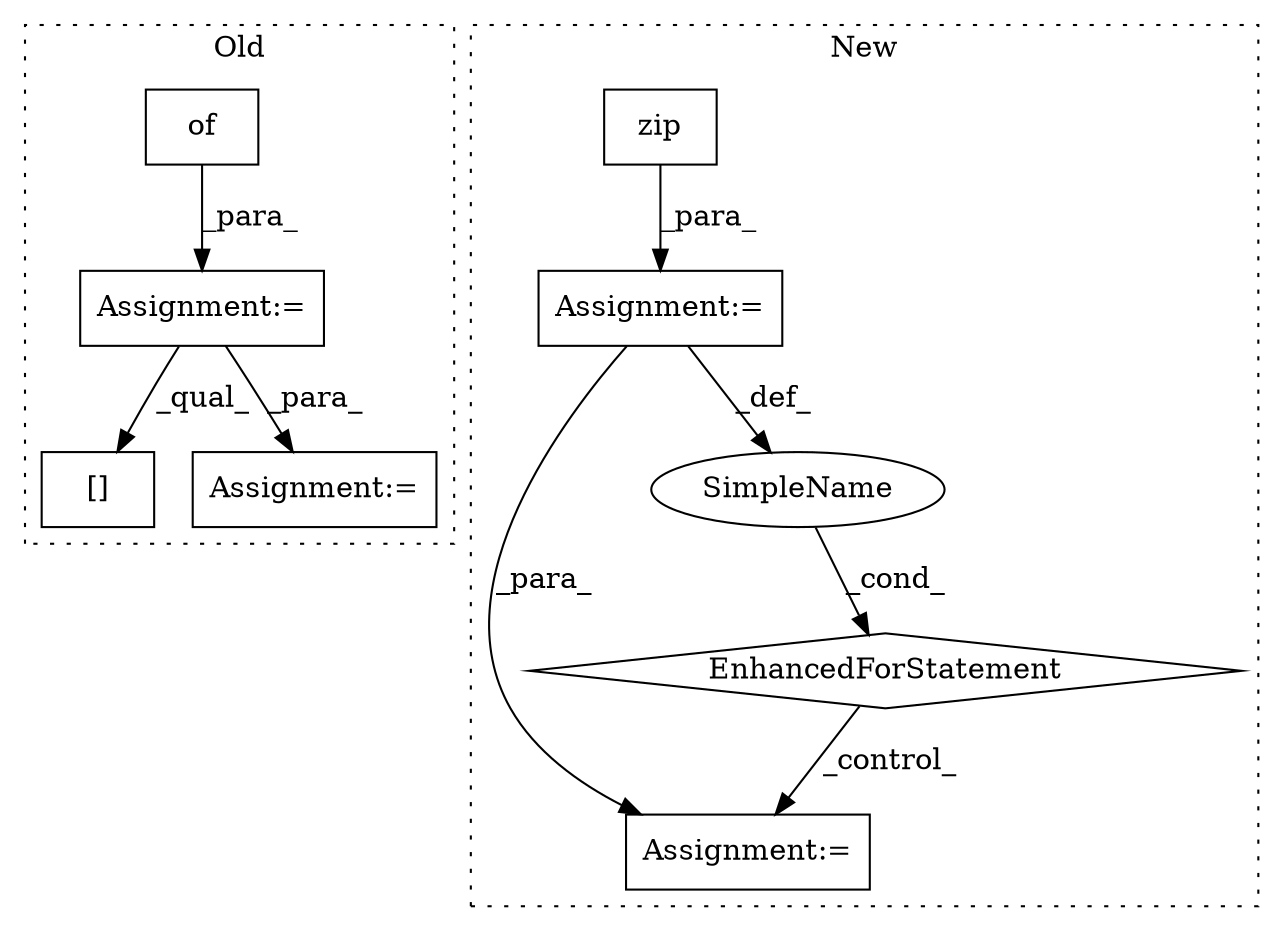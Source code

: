 digraph G {
subgraph cluster0 {
1 [label="of" a="32" s="3194,3270" l="3,1" shape="box"];
4 [label="Assignment:=" a="7" s="3189" l="1" shape="box"];
5 [label="[]" a="2" s="3451,3481" l="21,1" shape="box"];
9 [label="Assignment:=" a="7" s="3338" l="1" shape="box"];
label = "Old";
style="dotted";
}
subgraph cluster1 {
2 [label="zip" a="32" s="4334,4559" l="4,1" shape="box"];
3 [label="Assignment:=" a="7" s="4217,4560" l="101,2" shape="box"];
6 [label="EnhancedForStatement" a="70" s="4217,4560" l="101,2" shape="diamond"];
7 [label="Assignment:=" a="7" s="4573" l="2" shape="box"];
8 [label="SimpleName" a="42" s="4330" l="1" shape="ellipse"];
label = "New";
style="dotted";
}
1 -> 4 [label="_para_"];
2 -> 3 [label="_para_"];
3 -> 8 [label="_def_"];
3 -> 7 [label="_para_"];
4 -> 5 [label="_qual_"];
4 -> 9 [label="_para_"];
6 -> 7 [label="_control_"];
8 -> 6 [label="_cond_"];
}